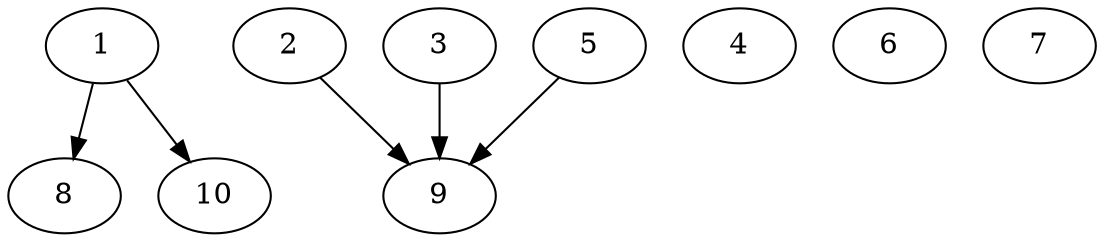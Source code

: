 // DAG automatically generated by daggen at Thu Oct  3 13:58:05 2019
// ./daggen --dot -n 10 --ccr 0.5 --fat 0.9 --regular 0.9 --density 0.5 --mindata 5242880 --maxdata 52428800 
digraph G {
  1 [size="99514368", alpha="0.04", expect_size="49757184"] 
  1 -> 8 [size ="49757184"]
  1 -> 10 [size ="49757184"]
  2 [size="51496960", alpha="0.18", expect_size="25748480"] 
  2 -> 9 [size ="25748480"]
  3 [size="76564480", alpha="0.13", expect_size="38282240"] 
  3 -> 9 [size ="38282240"]
  4 [size="30869504", alpha="0.04", expect_size="15434752"] 
  5 [size="53700608", alpha="0.05", expect_size="26850304"] 
  5 -> 9 [size ="26850304"]
  6 [size="80056320", alpha="0.06", expect_size="40028160"] 
  7 [size="88231936", alpha="0.10", expect_size="44115968"] 
  8 [size="79628288", alpha="0.02", expect_size="39814144"] 
  9 [size="38152192", alpha="0.14", expect_size="19076096"] 
  10 [size="20072448", alpha="0.05", expect_size="10036224"] 
}
